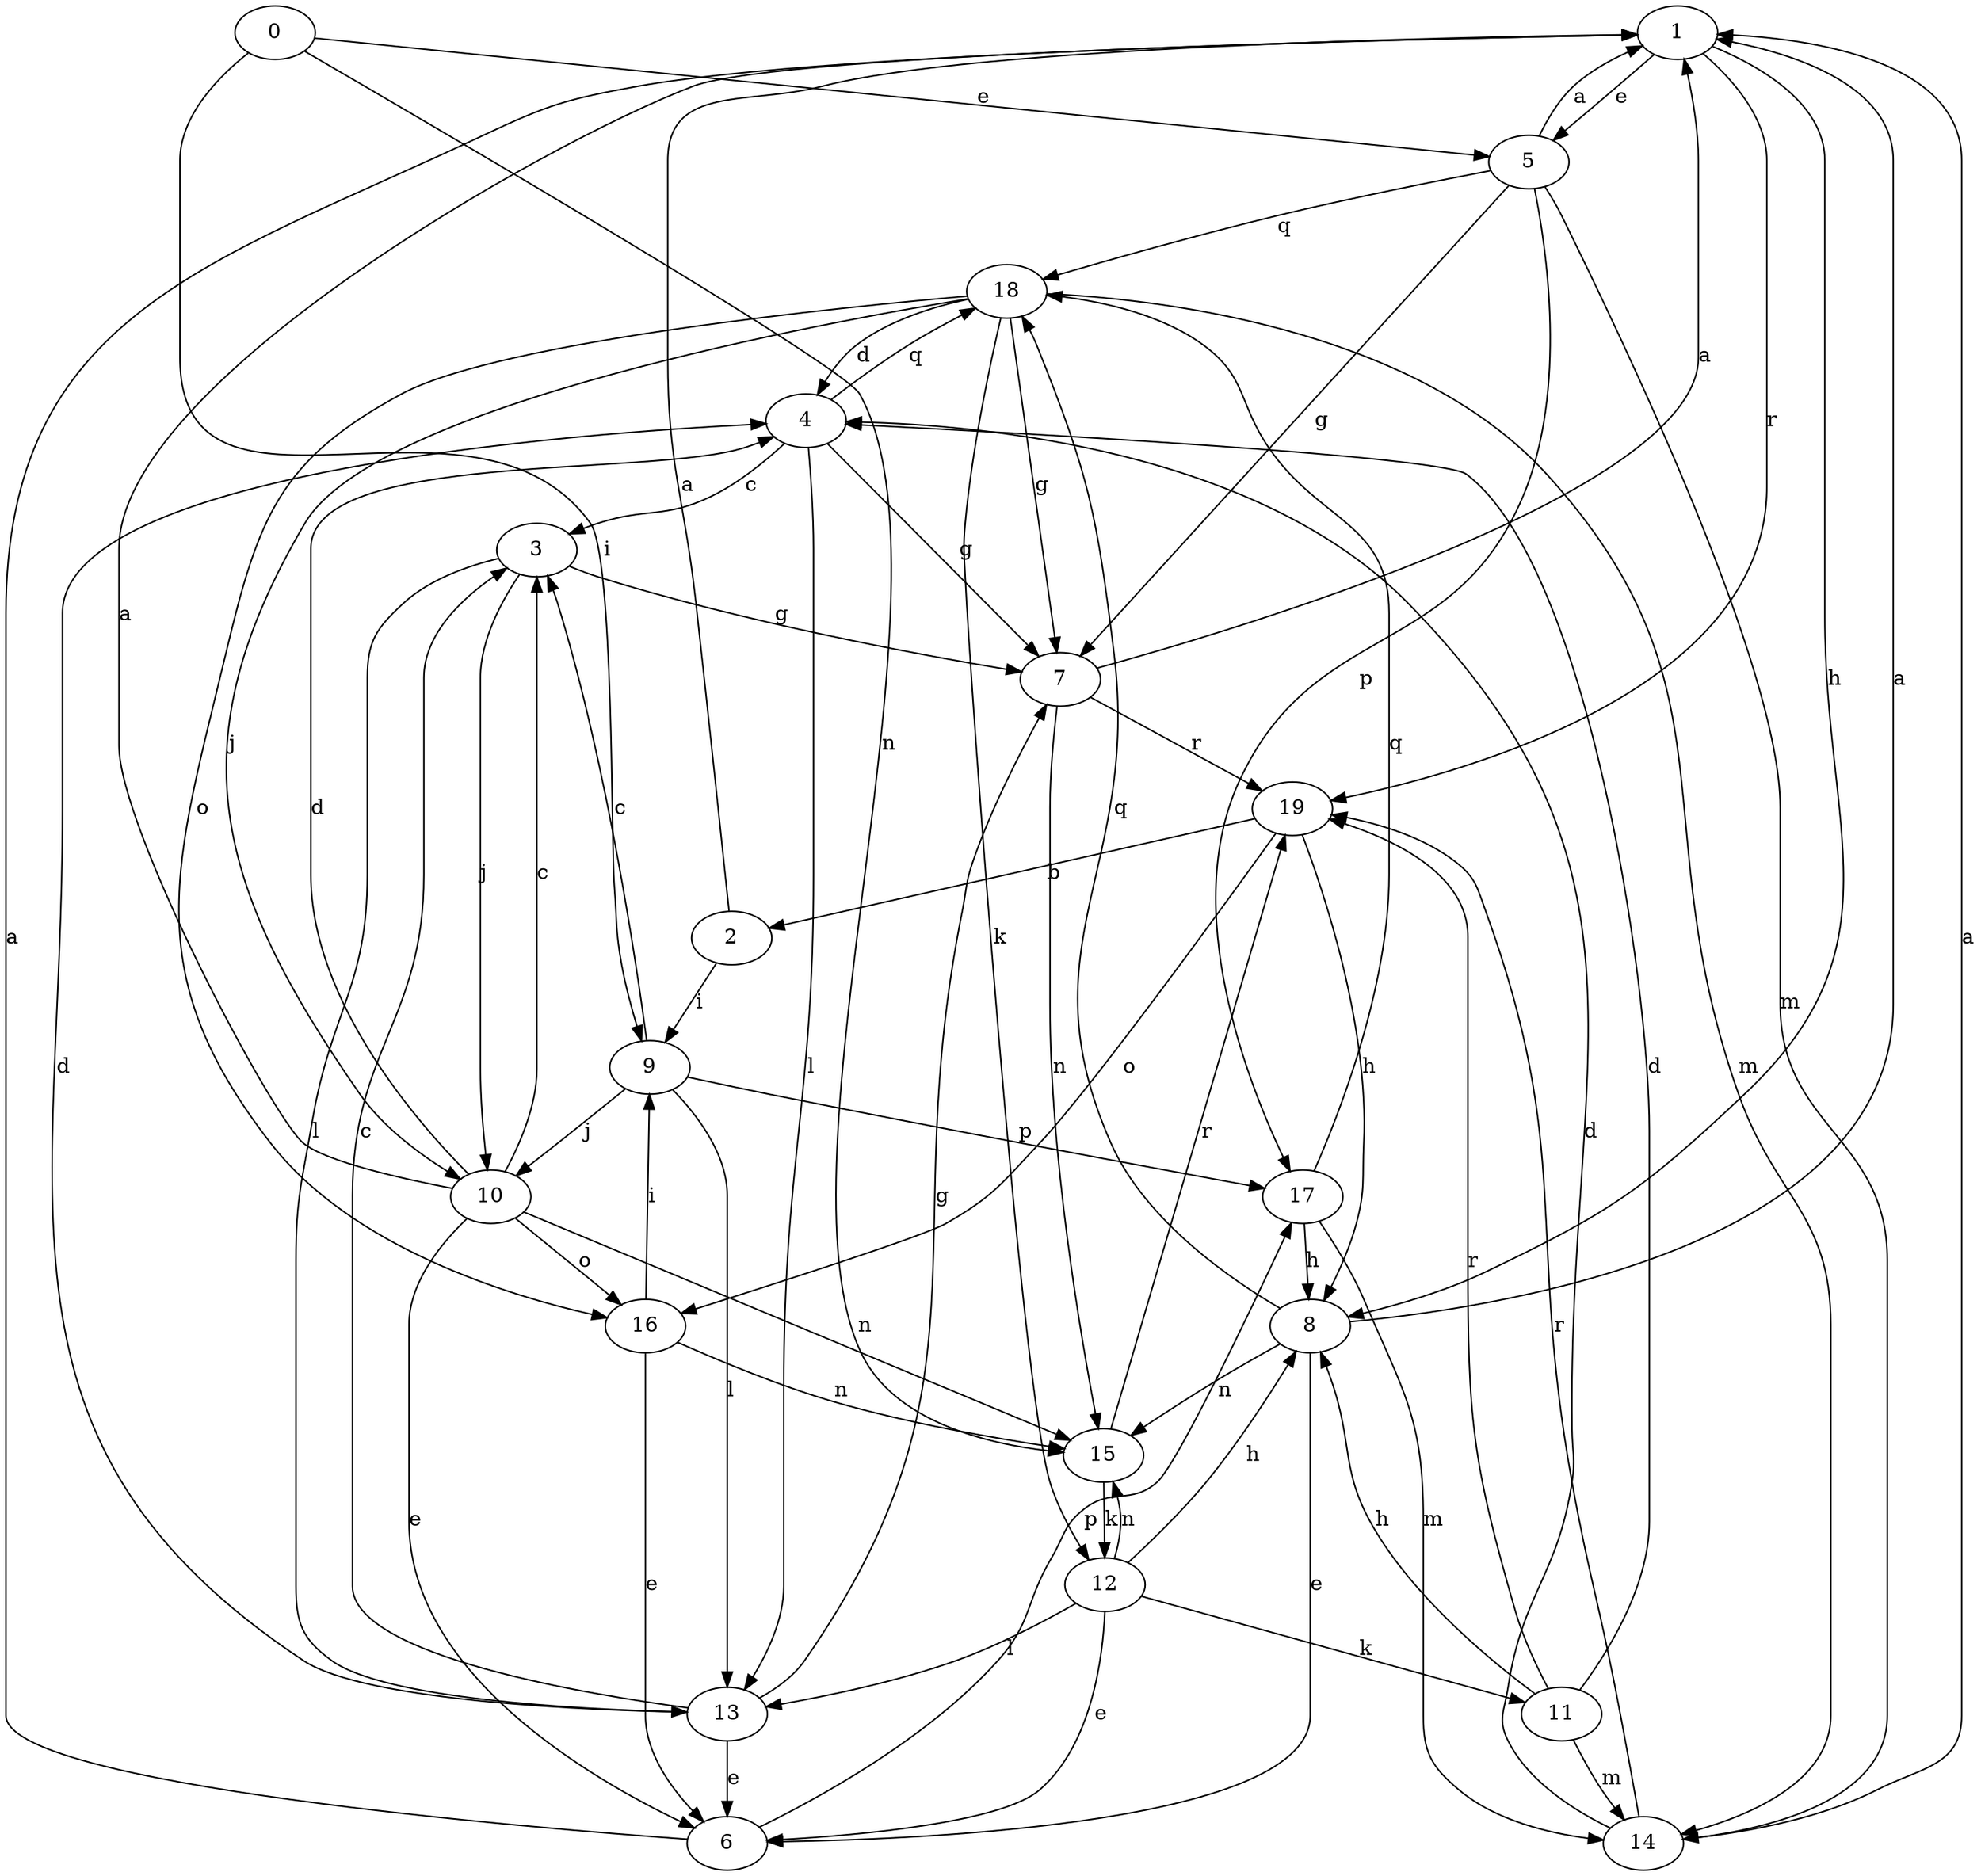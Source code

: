 strict digraph  {
1;
2;
3;
0;
4;
5;
6;
7;
8;
9;
10;
11;
12;
13;
14;
15;
16;
17;
18;
19;
1 -> 5  [label=e];
1 -> 8  [label=h];
1 -> 19  [label=r];
2 -> 1  [label=a];
2 -> 9  [label=i];
3 -> 7  [label=g];
3 -> 10  [label=j];
3 -> 13  [label=l];
0 -> 5  [label=e];
0 -> 9  [label=i];
0 -> 15  [label=n];
4 -> 3  [label=c];
4 -> 7  [label=g];
4 -> 13  [label=l];
4 -> 18  [label=q];
5 -> 1  [label=a];
5 -> 7  [label=g];
5 -> 14  [label=m];
5 -> 17  [label=p];
5 -> 18  [label=q];
6 -> 1  [label=a];
6 -> 17  [label=p];
7 -> 1  [label=a];
7 -> 15  [label=n];
7 -> 19  [label=r];
8 -> 1  [label=a];
8 -> 6  [label=e];
8 -> 15  [label=n];
8 -> 18  [label=q];
9 -> 3  [label=c];
9 -> 10  [label=j];
9 -> 13  [label=l];
9 -> 17  [label=p];
10 -> 1  [label=a];
10 -> 3  [label=c];
10 -> 4  [label=d];
10 -> 6  [label=e];
10 -> 15  [label=n];
10 -> 16  [label=o];
11 -> 4  [label=d];
11 -> 8  [label=h];
11 -> 14  [label=m];
11 -> 19  [label=r];
12 -> 6  [label=e];
12 -> 8  [label=h];
12 -> 11  [label=k];
12 -> 13  [label=l];
12 -> 15  [label=n];
13 -> 3  [label=c];
13 -> 4  [label=d];
13 -> 6  [label=e];
13 -> 7  [label=g];
14 -> 1  [label=a];
14 -> 4  [label=d];
14 -> 19  [label=r];
15 -> 12  [label=k];
15 -> 19  [label=r];
16 -> 6  [label=e];
16 -> 9  [label=i];
16 -> 15  [label=n];
17 -> 8  [label=h];
17 -> 14  [label=m];
17 -> 18  [label=q];
18 -> 4  [label=d];
18 -> 7  [label=g];
18 -> 10  [label=j];
18 -> 12  [label=k];
18 -> 14  [label=m];
18 -> 16  [label=o];
19 -> 2  [label=b];
19 -> 8  [label=h];
19 -> 16  [label=o];
}
